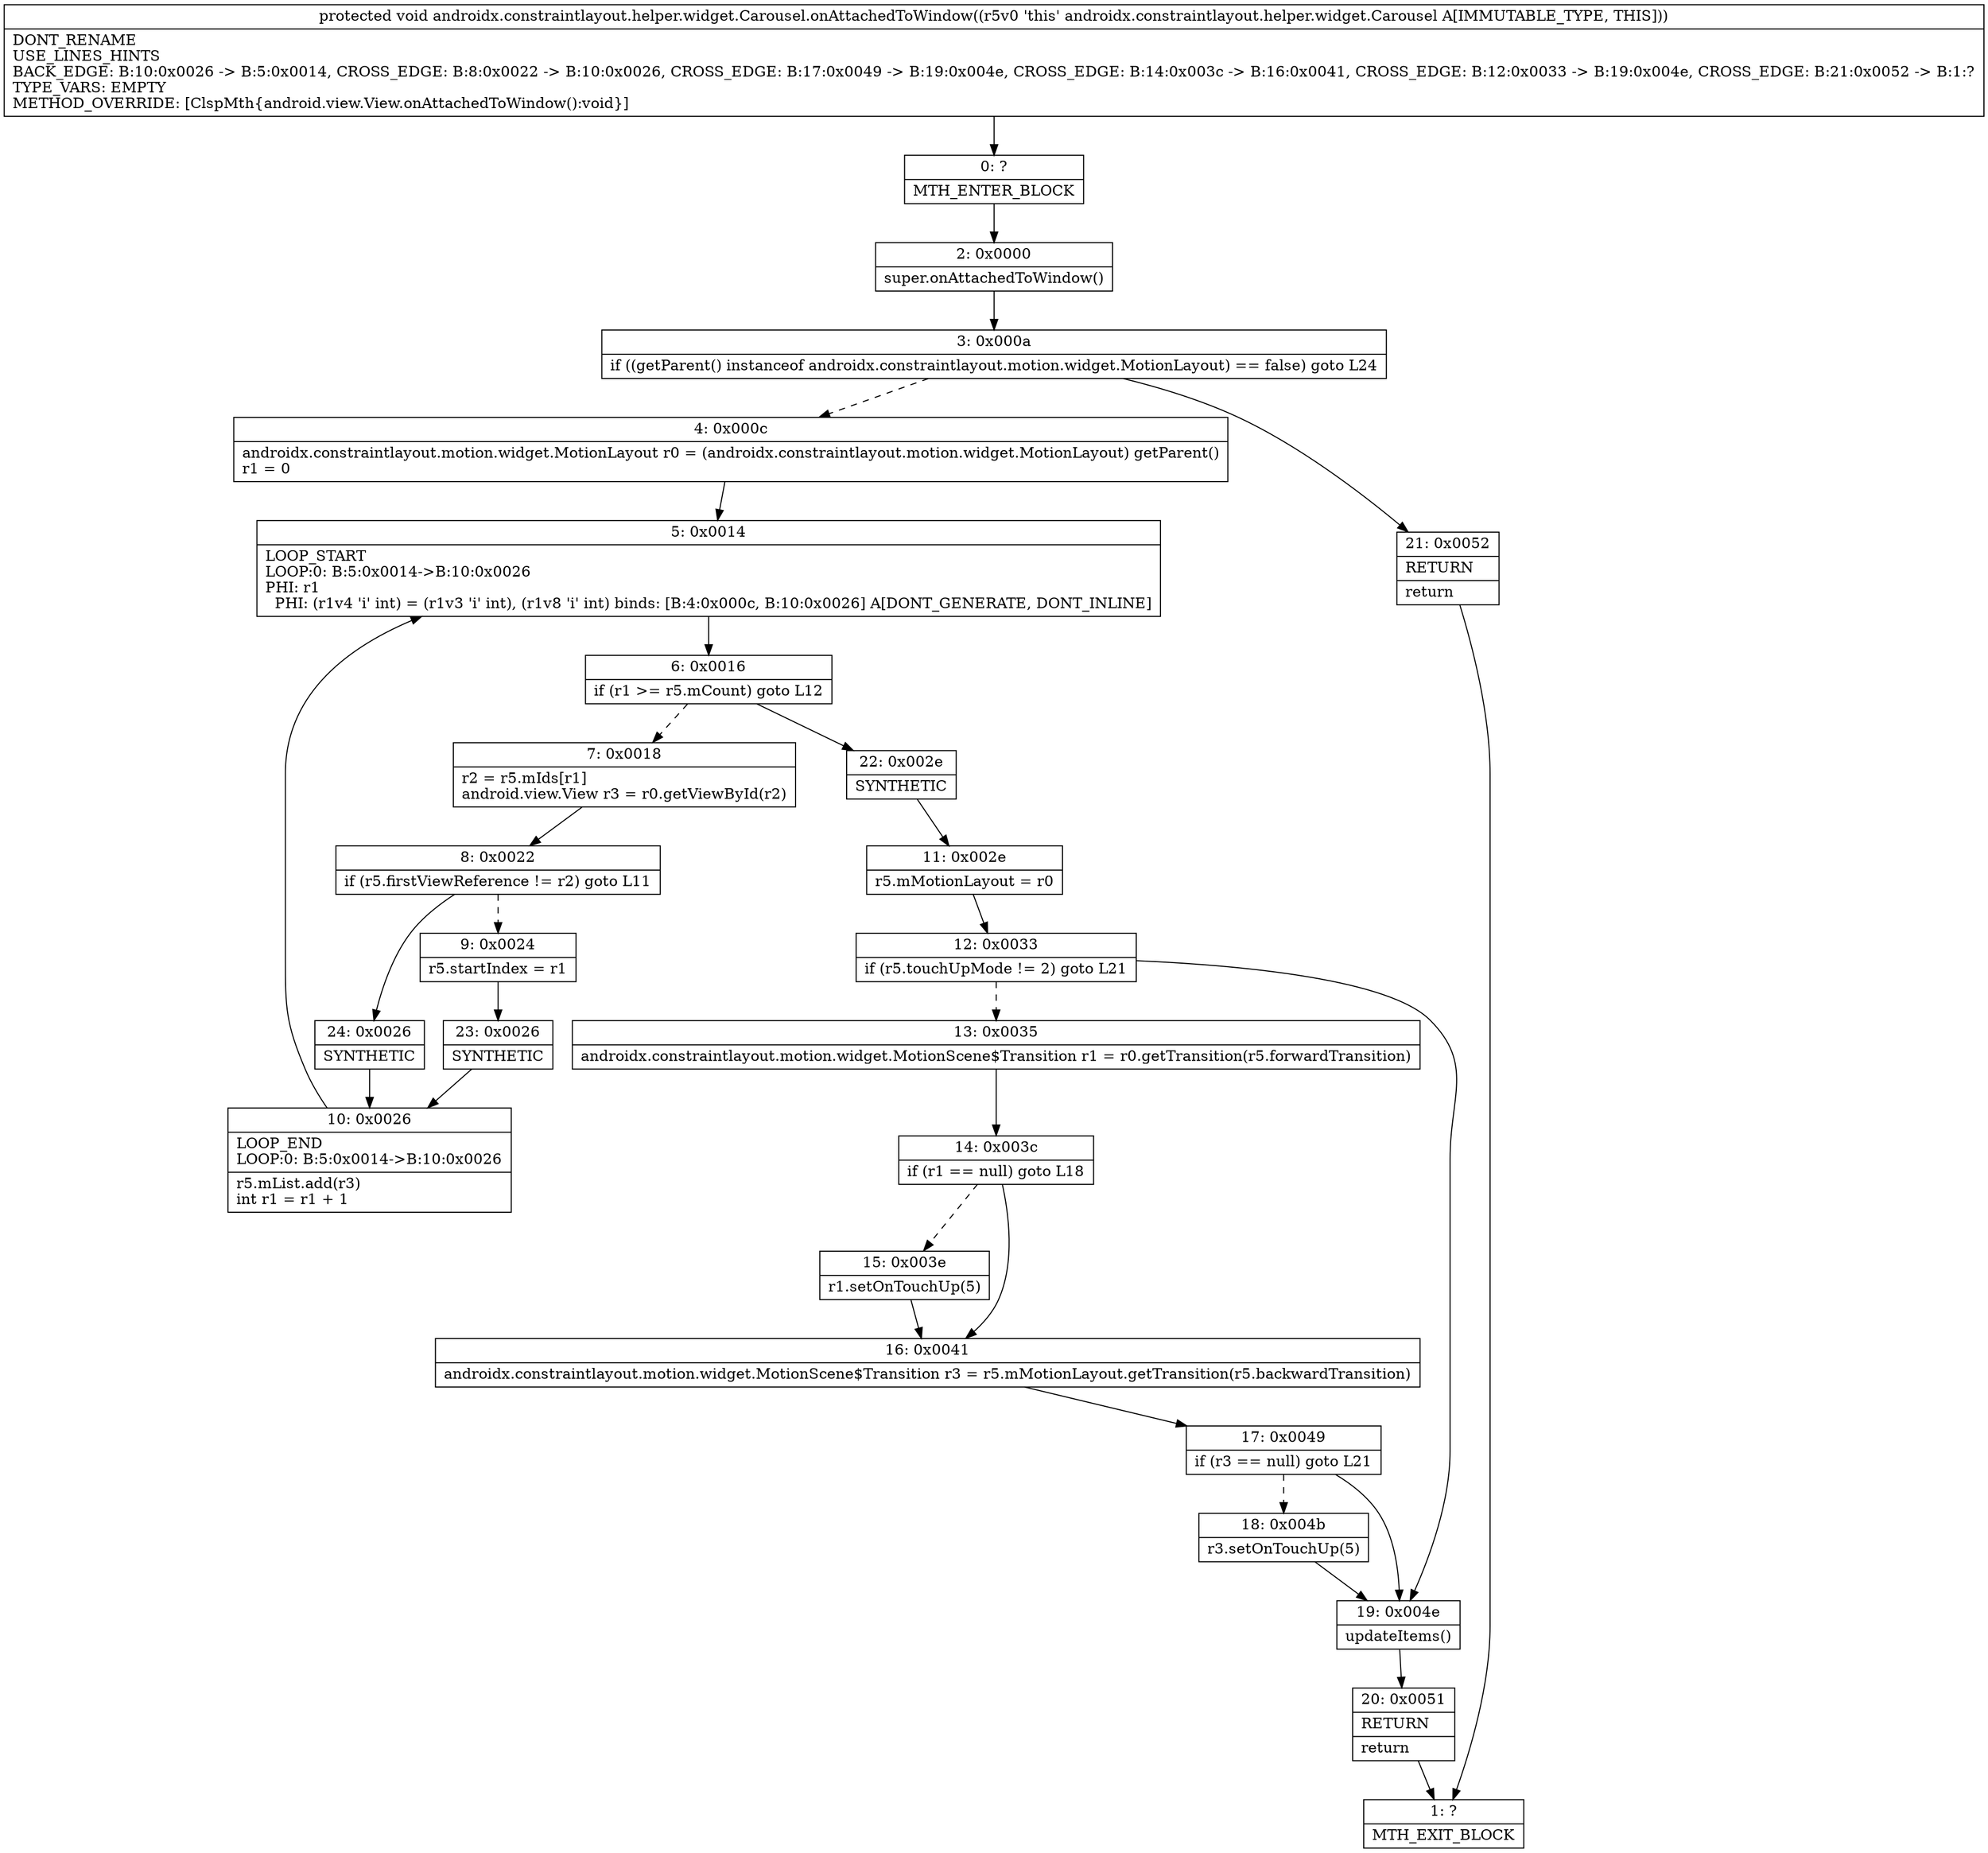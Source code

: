 digraph "CFG forandroidx.constraintlayout.helper.widget.Carousel.onAttachedToWindow()V" {
Node_0 [shape=record,label="{0\:\ ?|MTH_ENTER_BLOCK\l}"];
Node_2 [shape=record,label="{2\:\ 0x0000|super.onAttachedToWindow()\l}"];
Node_3 [shape=record,label="{3\:\ 0x000a|if ((getParent() instanceof androidx.constraintlayout.motion.widget.MotionLayout) == false) goto L24\l}"];
Node_4 [shape=record,label="{4\:\ 0x000c|androidx.constraintlayout.motion.widget.MotionLayout r0 = (androidx.constraintlayout.motion.widget.MotionLayout) getParent()\lr1 = 0\l}"];
Node_5 [shape=record,label="{5\:\ 0x0014|LOOP_START\lLOOP:0: B:5:0x0014\-\>B:10:0x0026\lPHI: r1 \l  PHI: (r1v4 'i' int) = (r1v3 'i' int), (r1v8 'i' int) binds: [B:4:0x000c, B:10:0x0026] A[DONT_GENERATE, DONT_INLINE]\l}"];
Node_6 [shape=record,label="{6\:\ 0x0016|if (r1 \>= r5.mCount) goto L12\l}"];
Node_7 [shape=record,label="{7\:\ 0x0018|r2 = r5.mIds[r1]\landroid.view.View r3 = r0.getViewById(r2)\l}"];
Node_8 [shape=record,label="{8\:\ 0x0022|if (r5.firstViewReference != r2) goto L11\l}"];
Node_9 [shape=record,label="{9\:\ 0x0024|r5.startIndex = r1\l}"];
Node_23 [shape=record,label="{23\:\ 0x0026|SYNTHETIC\l}"];
Node_10 [shape=record,label="{10\:\ 0x0026|LOOP_END\lLOOP:0: B:5:0x0014\-\>B:10:0x0026\l|r5.mList.add(r3)\lint r1 = r1 + 1\l}"];
Node_24 [shape=record,label="{24\:\ 0x0026|SYNTHETIC\l}"];
Node_22 [shape=record,label="{22\:\ 0x002e|SYNTHETIC\l}"];
Node_11 [shape=record,label="{11\:\ 0x002e|r5.mMotionLayout = r0\l}"];
Node_12 [shape=record,label="{12\:\ 0x0033|if (r5.touchUpMode != 2) goto L21\l}"];
Node_13 [shape=record,label="{13\:\ 0x0035|androidx.constraintlayout.motion.widget.MotionScene$Transition r1 = r0.getTransition(r5.forwardTransition)\l}"];
Node_14 [shape=record,label="{14\:\ 0x003c|if (r1 == null) goto L18\l}"];
Node_15 [shape=record,label="{15\:\ 0x003e|r1.setOnTouchUp(5)\l}"];
Node_16 [shape=record,label="{16\:\ 0x0041|androidx.constraintlayout.motion.widget.MotionScene$Transition r3 = r5.mMotionLayout.getTransition(r5.backwardTransition)\l}"];
Node_17 [shape=record,label="{17\:\ 0x0049|if (r3 == null) goto L21\l}"];
Node_18 [shape=record,label="{18\:\ 0x004b|r3.setOnTouchUp(5)\l}"];
Node_19 [shape=record,label="{19\:\ 0x004e|updateItems()\l}"];
Node_20 [shape=record,label="{20\:\ 0x0051|RETURN\l|return\l}"];
Node_1 [shape=record,label="{1\:\ ?|MTH_EXIT_BLOCK\l}"];
Node_21 [shape=record,label="{21\:\ 0x0052|RETURN\l|return\l}"];
MethodNode[shape=record,label="{protected void androidx.constraintlayout.helper.widget.Carousel.onAttachedToWindow((r5v0 'this' androidx.constraintlayout.helper.widget.Carousel A[IMMUTABLE_TYPE, THIS]))  | DONT_RENAME\lUSE_LINES_HINTS\lBACK_EDGE: B:10:0x0026 \-\> B:5:0x0014, CROSS_EDGE: B:8:0x0022 \-\> B:10:0x0026, CROSS_EDGE: B:17:0x0049 \-\> B:19:0x004e, CROSS_EDGE: B:14:0x003c \-\> B:16:0x0041, CROSS_EDGE: B:12:0x0033 \-\> B:19:0x004e, CROSS_EDGE: B:21:0x0052 \-\> B:1:?\lTYPE_VARS: EMPTY\lMETHOD_OVERRIDE: [ClspMth\{android.view.View.onAttachedToWindow():void\}]\l}"];
MethodNode -> Node_0;Node_0 -> Node_2;
Node_2 -> Node_3;
Node_3 -> Node_4[style=dashed];
Node_3 -> Node_21;
Node_4 -> Node_5;
Node_5 -> Node_6;
Node_6 -> Node_7[style=dashed];
Node_6 -> Node_22;
Node_7 -> Node_8;
Node_8 -> Node_9[style=dashed];
Node_8 -> Node_24;
Node_9 -> Node_23;
Node_23 -> Node_10;
Node_10 -> Node_5;
Node_24 -> Node_10;
Node_22 -> Node_11;
Node_11 -> Node_12;
Node_12 -> Node_13[style=dashed];
Node_12 -> Node_19;
Node_13 -> Node_14;
Node_14 -> Node_15[style=dashed];
Node_14 -> Node_16;
Node_15 -> Node_16;
Node_16 -> Node_17;
Node_17 -> Node_18[style=dashed];
Node_17 -> Node_19;
Node_18 -> Node_19;
Node_19 -> Node_20;
Node_20 -> Node_1;
Node_21 -> Node_1;
}

